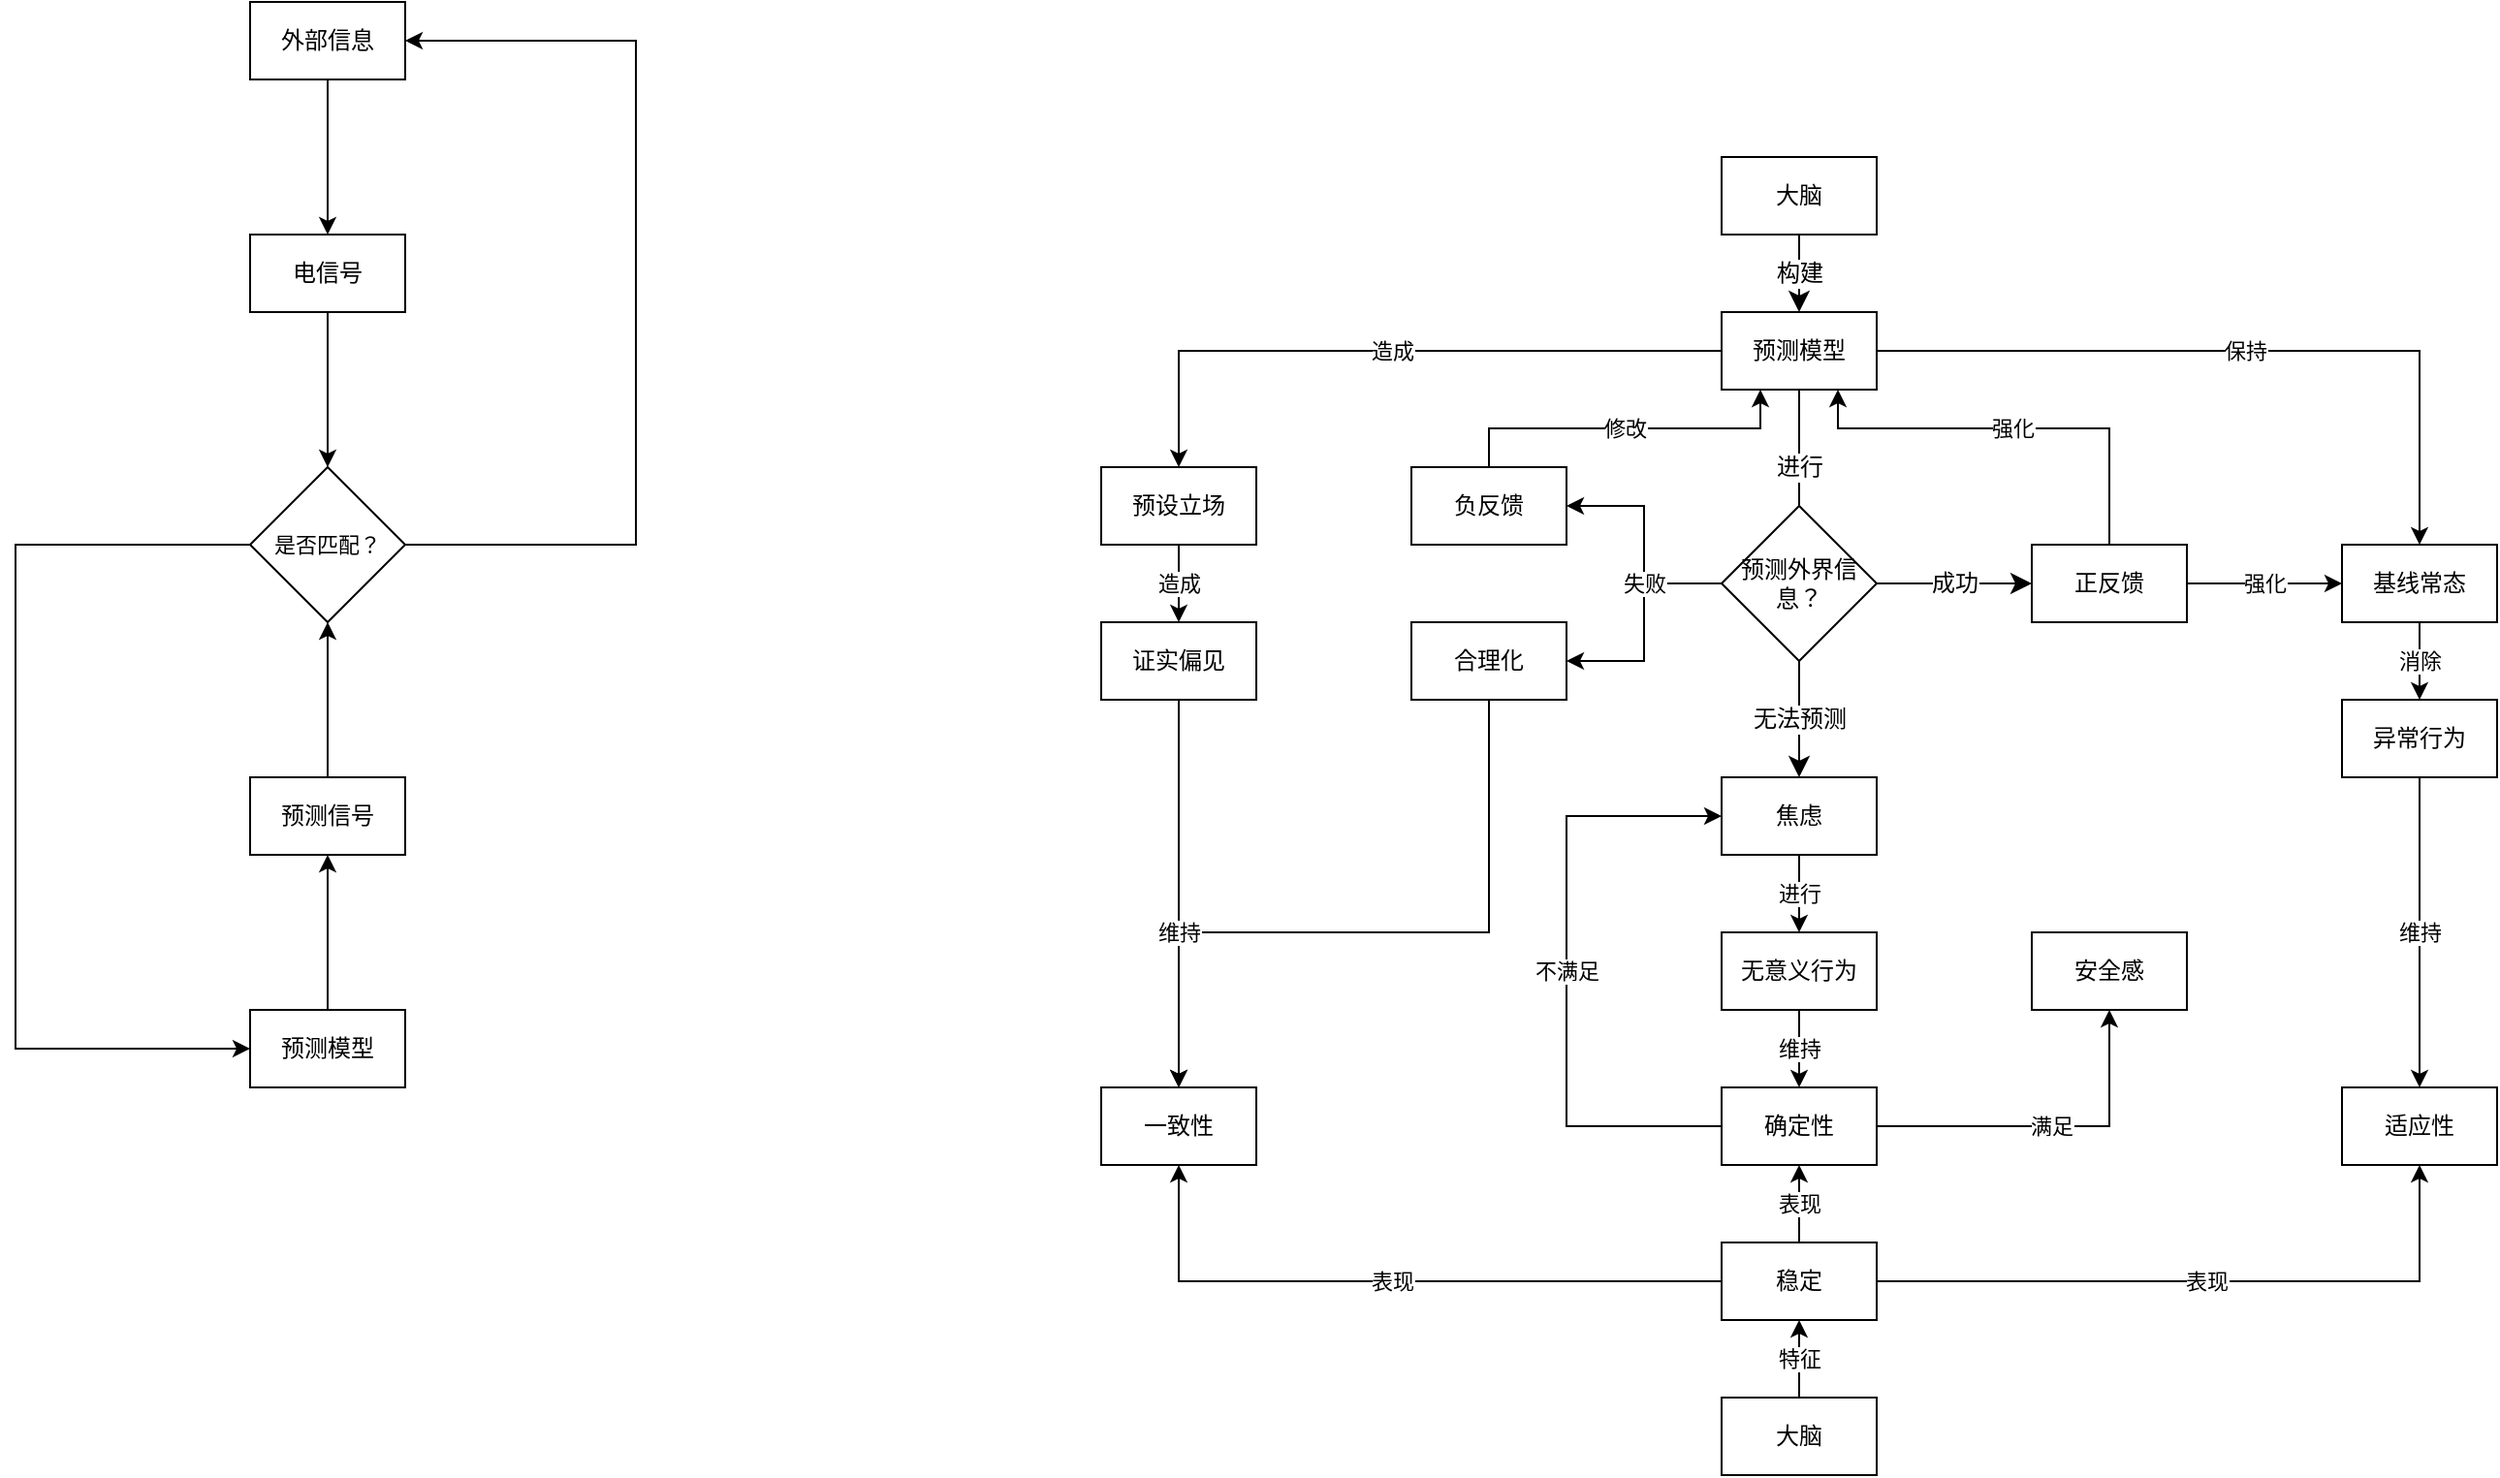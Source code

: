 <mxfile version="23.0.2" type="github">
  <diagram name="第 1 页" id="Qkfm3Boy9o21KNh55bbQ">
    <mxGraphModel dx="1434" dy="4746" grid="1" gridSize="10" guides="1" tooltips="1" connect="1" arrows="1" fold="1" page="0" pageScale="1" pageWidth="827" pageHeight="1169" math="0" shadow="0">
      <root>
        <mxCell id="0" />
        <mxCell id="1" parent="0" />
        <mxCell id="ETR4fP2TRNuHNrxHuL_b-9" value="" style="group" parent="1" vertex="1" connectable="0">
          <mxGeometry x="200" y="-3640" width="320" height="560" as="geometry" />
        </mxCell>
        <mxCell id="ETR4fP2TRNuHNrxHuL_b-10" value="外部信息" style="rounded=0;whiteSpace=wrap;html=1;" parent="ETR4fP2TRNuHNrxHuL_b-9" vertex="1">
          <mxGeometry x="121" width="80" height="40" as="geometry" />
        </mxCell>
        <mxCell id="ETR4fP2TRNuHNrxHuL_b-11" value="电信号" style="rounded=0;whiteSpace=wrap;html=1;" parent="ETR4fP2TRNuHNrxHuL_b-9" vertex="1">
          <mxGeometry x="121" y="120" width="80" height="40" as="geometry" />
        </mxCell>
        <mxCell id="ETR4fP2TRNuHNrxHuL_b-12" value="" style="edgeStyle=orthogonalEdgeStyle;shape=connector;rounded=0;orthogonalLoop=1;jettySize=auto;html=1;labelBackgroundColor=default;strokeColor=default;align=center;verticalAlign=middle;fontFamily=Helvetica;fontSize=11;fontColor=default;endArrow=classic;" parent="ETR4fP2TRNuHNrxHuL_b-9" source="ETR4fP2TRNuHNrxHuL_b-10" target="ETR4fP2TRNuHNrxHuL_b-11" edge="1">
          <mxGeometry relative="1" as="geometry" />
        </mxCell>
        <mxCell id="ETR4fP2TRNuHNrxHuL_b-13" value="预测模型" style="rounded=0;whiteSpace=wrap;html=1;" parent="ETR4fP2TRNuHNrxHuL_b-9" vertex="1">
          <mxGeometry x="121" y="520" width="80" height="40" as="geometry" />
        </mxCell>
        <mxCell id="ETR4fP2TRNuHNrxHuL_b-14" value="预测信号" style="rounded=0;whiteSpace=wrap;html=1;" parent="ETR4fP2TRNuHNrxHuL_b-9" vertex="1">
          <mxGeometry x="121" y="400" width="80" height="40" as="geometry" />
        </mxCell>
        <mxCell id="ETR4fP2TRNuHNrxHuL_b-15" value="" style="edgeStyle=orthogonalEdgeStyle;shape=connector;rounded=0;orthogonalLoop=1;jettySize=auto;html=1;labelBackgroundColor=default;strokeColor=default;align=center;verticalAlign=middle;fontFamily=Helvetica;fontSize=11;fontColor=default;endArrow=classic;" parent="ETR4fP2TRNuHNrxHuL_b-9" source="ETR4fP2TRNuHNrxHuL_b-13" target="ETR4fP2TRNuHNrxHuL_b-14" edge="1">
          <mxGeometry relative="1" as="geometry" />
        </mxCell>
        <mxCell id="ETR4fP2TRNuHNrxHuL_b-16" style="edgeStyle=orthogonalEdgeStyle;shape=connector;rounded=0;orthogonalLoop=1;jettySize=auto;html=1;entryX=0;entryY=0.5;entryDx=0;entryDy=0;labelBackgroundColor=default;strokeColor=default;align=center;verticalAlign=middle;fontFamily=Helvetica;fontSize=11;fontColor=default;endArrow=classic;" parent="ETR4fP2TRNuHNrxHuL_b-9" source="ETR4fP2TRNuHNrxHuL_b-18" target="ETR4fP2TRNuHNrxHuL_b-13" edge="1">
          <mxGeometry relative="1" as="geometry">
            <Array as="points">
              <mxPoint y="280" />
              <mxPoint y="540" />
            </Array>
          </mxGeometry>
        </mxCell>
        <mxCell id="ETR4fP2TRNuHNrxHuL_b-17" style="edgeStyle=orthogonalEdgeStyle;shape=connector;rounded=0;orthogonalLoop=1;jettySize=auto;html=1;entryX=1;entryY=0.5;entryDx=0;entryDy=0;labelBackgroundColor=default;strokeColor=default;align=center;verticalAlign=middle;fontFamily=Helvetica;fontSize=11;fontColor=default;endArrow=classic;" parent="ETR4fP2TRNuHNrxHuL_b-9" source="ETR4fP2TRNuHNrxHuL_b-18" target="ETR4fP2TRNuHNrxHuL_b-10" edge="1">
          <mxGeometry relative="1" as="geometry">
            <Array as="points">
              <mxPoint x="320" y="280" />
              <mxPoint x="320" y="20" />
            </Array>
          </mxGeometry>
        </mxCell>
        <mxCell id="ETR4fP2TRNuHNrxHuL_b-18" value="是否匹配？" style="rhombus;whiteSpace=wrap;html=1;fontFamily=Helvetica;fontSize=11;fontColor=default;" parent="ETR4fP2TRNuHNrxHuL_b-9" vertex="1">
          <mxGeometry x="121" y="240" width="80" height="80" as="geometry" />
        </mxCell>
        <mxCell id="ETR4fP2TRNuHNrxHuL_b-19" value="" style="edgeStyle=orthogonalEdgeStyle;shape=connector;rounded=0;orthogonalLoop=1;jettySize=auto;html=1;labelBackgroundColor=default;strokeColor=default;align=center;verticalAlign=middle;fontFamily=Helvetica;fontSize=11;fontColor=default;endArrow=classic;" parent="ETR4fP2TRNuHNrxHuL_b-9" source="ETR4fP2TRNuHNrxHuL_b-11" target="ETR4fP2TRNuHNrxHuL_b-18" edge="1">
          <mxGeometry relative="1" as="geometry" />
        </mxCell>
        <mxCell id="ETR4fP2TRNuHNrxHuL_b-20" value="" style="edgeStyle=orthogonalEdgeStyle;shape=connector;rounded=0;orthogonalLoop=1;jettySize=auto;html=1;labelBackgroundColor=default;strokeColor=default;align=center;verticalAlign=middle;fontFamily=Helvetica;fontSize=11;fontColor=default;endArrow=classic;" parent="ETR4fP2TRNuHNrxHuL_b-9" source="ETR4fP2TRNuHNrxHuL_b-14" target="ETR4fP2TRNuHNrxHuL_b-18" edge="1">
          <mxGeometry relative="1" as="geometry" />
        </mxCell>
        <mxCell id="O0RRX1DGfi0nBRPA_fUt-15" value="构建" style="edgeStyle=none;curved=1;rounded=0;orthogonalLoop=1;jettySize=auto;html=1;fontSize=12;startSize=8;endSize=8;" parent="1" source="O0RRX1DGfi0nBRPA_fUt-13" target="O0RRX1DGfi0nBRPA_fUt-14" edge="1">
          <mxGeometry relative="1" as="geometry" />
        </mxCell>
        <mxCell id="O0RRX1DGfi0nBRPA_fUt-13" value="大脑" style="whiteSpace=wrap;html=1;fontSize=12;" parent="1" vertex="1">
          <mxGeometry x="1080" y="-3560" width="80" height="40" as="geometry" />
        </mxCell>
        <mxCell id="O0RRX1DGfi0nBRPA_fUt-19" value="进行" style="edgeStyle=none;curved=1;rounded=0;orthogonalLoop=1;jettySize=auto;html=1;fontSize=12;startSize=8;endSize=8;" parent="1" source="O0RRX1DGfi0nBRPA_fUt-14" edge="1">
          <mxGeometry relative="1" as="geometry">
            <mxPoint x="1120" y="-3360" as="targetPoint" />
          </mxGeometry>
        </mxCell>
        <mxCell id="X_2wDbo4YUEdgP5iYi_j-11" value="造成" style="edgeStyle=orthogonalEdgeStyle;rounded=0;orthogonalLoop=1;jettySize=auto;html=1;entryX=0.5;entryY=0;entryDx=0;entryDy=0;" edge="1" parent="1" source="O0RRX1DGfi0nBRPA_fUt-14" target="X_2wDbo4YUEdgP5iYi_j-10">
          <mxGeometry relative="1" as="geometry" />
        </mxCell>
        <mxCell id="X_2wDbo4YUEdgP5iYi_j-21" value="保持" style="edgeStyle=orthogonalEdgeStyle;rounded=0;orthogonalLoop=1;jettySize=auto;html=1;entryX=0.5;entryY=0;entryDx=0;entryDy=0;" edge="1" parent="1" source="O0RRX1DGfi0nBRPA_fUt-14" target="X_2wDbo4YUEdgP5iYi_j-20">
          <mxGeometry relative="1" as="geometry" />
        </mxCell>
        <mxCell id="O0RRX1DGfi0nBRPA_fUt-14" value="预测模型" style="whiteSpace=wrap;html=1;fontSize=12;" parent="1" vertex="1">
          <mxGeometry x="1080" y="-3480" width="80" height="40" as="geometry" />
        </mxCell>
        <mxCell id="O0RRX1DGfi0nBRPA_fUt-24" value="成功" style="edgeStyle=none;curved=1;rounded=0;orthogonalLoop=1;jettySize=auto;html=1;fontSize=12;startSize=8;endSize=8;" parent="1" source="O0RRX1DGfi0nBRPA_fUt-22" target="O0RRX1DGfi0nBRPA_fUt-23" edge="1">
          <mxGeometry relative="1" as="geometry">
            <mxPoint as="offset" />
          </mxGeometry>
        </mxCell>
        <mxCell id="O0RRX1DGfi0nBRPA_fUt-28" value="无法预测" style="edgeStyle=none;curved=1;rounded=0;orthogonalLoop=1;jettySize=auto;html=1;fontSize=12;startSize=8;endSize=8;" parent="1" source="O0RRX1DGfi0nBRPA_fUt-22" target="O0RRX1DGfi0nBRPA_fUt-25" edge="1">
          <mxGeometry relative="1" as="geometry" />
        </mxCell>
        <mxCell id="X_2wDbo4YUEdgP5iYi_j-2" style="edgeStyle=orthogonalEdgeStyle;rounded=0;orthogonalLoop=1;jettySize=auto;html=1;entryX=1;entryY=0.5;entryDx=0;entryDy=0;" edge="1" parent="1" source="O0RRX1DGfi0nBRPA_fUt-22" target="X_2wDbo4YUEdgP5iYi_j-1">
          <mxGeometry relative="1" as="geometry" />
        </mxCell>
        <mxCell id="X_2wDbo4YUEdgP5iYi_j-3" style="edgeStyle=orthogonalEdgeStyle;rounded=0;orthogonalLoop=1;jettySize=auto;html=1;entryX=1;entryY=0.5;entryDx=0;entryDy=0;" edge="1" parent="1" source="O0RRX1DGfi0nBRPA_fUt-22" target="O0RRX1DGfi0nBRPA_fUt-26">
          <mxGeometry relative="1" as="geometry" />
        </mxCell>
        <mxCell id="X_2wDbo4YUEdgP5iYi_j-4" value="失败" style="edgeLabel;html=1;align=center;verticalAlign=middle;resizable=0;points=[];" vertex="1" connectable="0" parent="X_2wDbo4YUEdgP5iYi_j-3">
          <mxGeometry x="-0.6" y="-3" relative="1" as="geometry">
            <mxPoint x="-16" y="3" as="offset" />
          </mxGeometry>
        </mxCell>
        <mxCell id="O0RRX1DGfi0nBRPA_fUt-22" value="预测外界信息？" style="rhombus;whiteSpace=wrap;html=1;fontSize=12;" parent="1" vertex="1">
          <mxGeometry x="1080" y="-3380" width="80" height="80" as="geometry" />
        </mxCell>
        <mxCell id="X_2wDbo4YUEdgP5iYi_j-23" value="强化" style="edgeStyle=orthogonalEdgeStyle;rounded=0;orthogonalLoop=1;jettySize=auto;html=1;entryX=0.75;entryY=1;entryDx=0;entryDy=0;" edge="1" parent="1" source="O0RRX1DGfi0nBRPA_fUt-23" target="O0RRX1DGfi0nBRPA_fUt-14">
          <mxGeometry relative="1" as="geometry">
            <Array as="points">
              <mxPoint x="1280" y="-3420" />
              <mxPoint x="1140" y="-3420" />
            </Array>
          </mxGeometry>
        </mxCell>
        <mxCell id="X_2wDbo4YUEdgP5iYi_j-24" value="强化" style="edgeStyle=orthogonalEdgeStyle;rounded=0;orthogonalLoop=1;jettySize=auto;html=1;entryX=0;entryY=0.5;entryDx=0;entryDy=0;" edge="1" parent="1" source="O0RRX1DGfi0nBRPA_fUt-23" target="X_2wDbo4YUEdgP5iYi_j-20">
          <mxGeometry relative="1" as="geometry" />
        </mxCell>
        <mxCell id="O0RRX1DGfi0nBRPA_fUt-23" value="正反馈" style="whiteSpace=wrap;html=1;fontSize=12;" parent="1" vertex="1">
          <mxGeometry x="1240" y="-3360" width="80" height="40" as="geometry" />
        </mxCell>
        <mxCell id="X_2wDbo4YUEdgP5iYi_j-7" value="进行" style="edgeStyle=orthogonalEdgeStyle;rounded=0;orthogonalLoop=1;jettySize=auto;html=1;" edge="1" parent="1" source="O0RRX1DGfi0nBRPA_fUt-25" target="X_2wDbo4YUEdgP5iYi_j-6">
          <mxGeometry relative="1" as="geometry" />
        </mxCell>
        <mxCell id="O0RRX1DGfi0nBRPA_fUt-25" value="焦虑" style="whiteSpace=wrap;html=1;fontSize=12;" parent="1" vertex="1">
          <mxGeometry x="1080" y="-3240" width="80" height="40" as="geometry" />
        </mxCell>
        <mxCell id="X_2wDbo4YUEdgP5iYi_j-16" style="edgeStyle=orthogonalEdgeStyle;rounded=0;orthogonalLoop=1;jettySize=auto;html=1;entryX=0.5;entryY=0;entryDx=0;entryDy=0;" edge="1" parent="1" source="O0RRX1DGfi0nBRPA_fUt-26" target="X_2wDbo4YUEdgP5iYi_j-14">
          <mxGeometry relative="1" as="geometry">
            <Array as="points">
              <mxPoint x="960" y="-3160" />
              <mxPoint x="800" y="-3160" />
            </Array>
          </mxGeometry>
        </mxCell>
        <mxCell id="O0RRX1DGfi0nBRPA_fUt-26" value="合理化" style="whiteSpace=wrap;html=1;fontSize=12;" parent="1" vertex="1">
          <mxGeometry x="920" y="-3320" width="80" height="40" as="geometry" />
        </mxCell>
        <mxCell id="X_2wDbo4YUEdgP5iYi_j-22" value="修改" style="edgeStyle=orthogonalEdgeStyle;rounded=0;orthogonalLoop=1;jettySize=auto;html=1;entryX=0.25;entryY=1;entryDx=0;entryDy=0;" edge="1" parent="1" source="X_2wDbo4YUEdgP5iYi_j-1" target="O0RRX1DGfi0nBRPA_fUt-14">
          <mxGeometry relative="1" as="geometry">
            <Array as="points">
              <mxPoint x="960" y="-3420" />
              <mxPoint x="1100" y="-3420" />
            </Array>
          </mxGeometry>
        </mxCell>
        <mxCell id="X_2wDbo4YUEdgP5iYi_j-1" value="负反馈" style="whiteSpace=wrap;html=1;fontSize=12;" vertex="1" parent="1">
          <mxGeometry x="920" y="-3400" width="80" height="40" as="geometry" />
        </mxCell>
        <mxCell id="X_2wDbo4YUEdgP5iYi_j-9" value="维持" style="edgeStyle=orthogonalEdgeStyle;rounded=0;orthogonalLoop=1;jettySize=auto;html=1;" edge="1" parent="1" source="X_2wDbo4YUEdgP5iYi_j-6" target="X_2wDbo4YUEdgP5iYi_j-8">
          <mxGeometry relative="1" as="geometry" />
        </mxCell>
        <mxCell id="X_2wDbo4YUEdgP5iYi_j-6" value="无意义行为" style="whiteSpace=wrap;html=1;fontSize=12;" vertex="1" parent="1">
          <mxGeometry x="1080" y="-3160" width="80" height="40" as="geometry" />
        </mxCell>
        <mxCell id="X_2wDbo4YUEdgP5iYi_j-37" value="不满足" style="edgeStyle=orthogonalEdgeStyle;rounded=0;orthogonalLoop=1;jettySize=auto;html=1;entryX=0;entryY=0.5;entryDx=0;entryDy=0;" edge="1" parent="1" source="X_2wDbo4YUEdgP5iYi_j-8" target="O0RRX1DGfi0nBRPA_fUt-25">
          <mxGeometry relative="1" as="geometry">
            <Array as="points">
              <mxPoint x="1000" y="-3060" />
              <mxPoint x="1000" y="-3220" />
            </Array>
          </mxGeometry>
        </mxCell>
        <mxCell id="X_2wDbo4YUEdgP5iYi_j-39" value="满足" style="edgeStyle=orthogonalEdgeStyle;rounded=0;orthogonalLoop=1;jettySize=auto;html=1;entryX=0.5;entryY=1;entryDx=0;entryDy=0;" edge="1" parent="1" source="X_2wDbo4YUEdgP5iYi_j-8" target="X_2wDbo4YUEdgP5iYi_j-38">
          <mxGeometry relative="1" as="geometry" />
        </mxCell>
        <mxCell id="X_2wDbo4YUEdgP5iYi_j-8" value="确定性" style="whiteSpace=wrap;html=1;fontSize=12;" vertex="1" parent="1">
          <mxGeometry x="1080" y="-3080" width="80" height="40" as="geometry" />
        </mxCell>
        <mxCell id="X_2wDbo4YUEdgP5iYi_j-13" value="造成" style="edgeStyle=orthogonalEdgeStyle;rounded=0;orthogonalLoop=1;jettySize=auto;html=1;" edge="1" parent="1" source="X_2wDbo4YUEdgP5iYi_j-10" target="X_2wDbo4YUEdgP5iYi_j-12">
          <mxGeometry relative="1" as="geometry" />
        </mxCell>
        <mxCell id="X_2wDbo4YUEdgP5iYi_j-10" value="预设立场" style="whiteSpace=wrap;html=1;fontSize=12;" vertex="1" parent="1">
          <mxGeometry x="760" y="-3400" width="80" height="40" as="geometry" />
        </mxCell>
        <mxCell id="X_2wDbo4YUEdgP5iYi_j-15" style="edgeStyle=orthogonalEdgeStyle;rounded=0;orthogonalLoop=1;jettySize=auto;html=1;" edge="1" parent="1" source="X_2wDbo4YUEdgP5iYi_j-12" target="X_2wDbo4YUEdgP5iYi_j-14">
          <mxGeometry relative="1" as="geometry" />
        </mxCell>
        <mxCell id="X_2wDbo4YUEdgP5iYi_j-17" value="维持" style="edgeLabel;html=1;align=center;verticalAlign=middle;resizable=0;points=[];" vertex="1" connectable="0" parent="X_2wDbo4YUEdgP5iYi_j-15">
          <mxGeometry x="0.667" y="-2" relative="1" as="geometry">
            <mxPoint x="2" y="-47" as="offset" />
          </mxGeometry>
        </mxCell>
        <mxCell id="X_2wDbo4YUEdgP5iYi_j-12" value="证实偏见" style="whiteSpace=wrap;html=1;fontSize=12;" vertex="1" parent="1">
          <mxGeometry x="760" y="-3320" width="80" height="40" as="geometry" />
        </mxCell>
        <mxCell id="X_2wDbo4YUEdgP5iYi_j-14" value="一致性" style="whiteSpace=wrap;html=1;fontSize=12;" vertex="1" parent="1">
          <mxGeometry x="760" y="-3080" width="80" height="40" as="geometry" />
        </mxCell>
        <mxCell id="X_2wDbo4YUEdgP5iYi_j-26" value="消除" style="edgeStyle=orthogonalEdgeStyle;rounded=0;orthogonalLoop=1;jettySize=auto;html=1;" edge="1" parent="1" source="X_2wDbo4YUEdgP5iYi_j-20" target="X_2wDbo4YUEdgP5iYi_j-25">
          <mxGeometry relative="1" as="geometry" />
        </mxCell>
        <mxCell id="X_2wDbo4YUEdgP5iYi_j-20" value="基线常态" style="whiteSpace=wrap;html=1;fontSize=12;" vertex="1" parent="1">
          <mxGeometry x="1400" y="-3360" width="80" height="40" as="geometry" />
        </mxCell>
        <mxCell id="X_2wDbo4YUEdgP5iYi_j-30" value="维持" style="edgeStyle=orthogonalEdgeStyle;rounded=0;orthogonalLoop=1;jettySize=auto;html=1;" edge="1" parent="1" source="X_2wDbo4YUEdgP5iYi_j-25" target="X_2wDbo4YUEdgP5iYi_j-27">
          <mxGeometry relative="1" as="geometry" />
        </mxCell>
        <mxCell id="X_2wDbo4YUEdgP5iYi_j-25" value="异常行为" style="whiteSpace=wrap;html=1;fontSize=12;" vertex="1" parent="1">
          <mxGeometry x="1400" y="-3280" width="80" height="40" as="geometry" />
        </mxCell>
        <mxCell id="X_2wDbo4YUEdgP5iYi_j-27" value="适应性" style="whiteSpace=wrap;html=1;fontSize=12;" vertex="1" parent="1">
          <mxGeometry x="1400" y="-3080" width="80" height="40" as="geometry" />
        </mxCell>
        <mxCell id="X_2wDbo4YUEdgP5iYi_j-32" value="表现" style="edgeStyle=orthogonalEdgeStyle;rounded=0;orthogonalLoop=1;jettySize=auto;html=1;" edge="1" parent="1" source="X_2wDbo4YUEdgP5iYi_j-31" target="X_2wDbo4YUEdgP5iYi_j-8">
          <mxGeometry relative="1" as="geometry" />
        </mxCell>
        <mxCell id="X_2wDbo4YUEdgP5iYi_j-33" value="表现" style="edgeStyle=orthogonalEdgeStyle;rounded=0;orthogonalLoop=1;jettySize=auto;html=1;entryX=0.5;entryY=1;entryDx=0;entryDy=0;" edge="1" parent="1" source="X_2wDbo4YUEdgP5iYi_j-31" target="X_2wDbo4YUEdgP5iYi_j-14">
          <mxGeometry relative="1" as="geometry" />
        </mxCell>
        <mxCell id="X_2wDbo4YUEdgP5iYi_j-34" value="表现" style="edgeStyle=orthogonalEdgeStyle;rounded=0;orthogonalLoop=1;jettySize=auto;html=1;entryX=0.5;entryY=1;entryDx=0;entryDy=0;" edge="1" parent="1" source="X_2wDbo4YUEdgP5iYi_j-31" target="X_2wDbo4YUEdgP5iYi_j-27">
          <mxGeometry relative="1" as="geometry" />
        </mxCell>
        <mxCell id="X_2wDbo4YUEdgP5iYi_j-31" value="稳定" style="whiteSpace=wrap;html=1;fontSize=12;" vertex="1" parent="1">
          <mxGeometry x="1080" y="-3000" width="80" height="40" as="geometry" />
        </mxCell>
        <mxCell id="X_2wDbo4YUEdgP5iYi_j-36" value="特征" style="edgeStyle=orthogonalEdgeStyle;rounded=0;orthogonalLoop=1;jettySize=auto;html=1;" edge="1" parent="1" source="X_2wDbo4YUEdgP5iYi_j-35" target="X_2wDbo4YUEdgP5iYi_j-31">
          <mxGeometry relative="1" as="geometry" />
        </mxCell>
        <mxCell id="X_2wDbo4YUEdgP5iYi_j-35" value="大脑" style="whiteSpace=wrap;html=1;fontSize=12;" vertex="1" parent="1">
          <mxGeometry x="1080" y="-2920" width="80" height="40" as="geometry" />
        </mxCell>
        <mxCell id="X_2wDbo4YUEdgP5iYi_j-38" value="安全感" style="whiteSpace=wrap;html=1;fontSize=12;" vertex="1" parent="1">
          <mxGeometry x="1240" y="-3160" width="80" height="40" as="geometry" />
        </mxCell>
      </root>
    </mxGraphModel>
  </diagram>
</mxfile>
